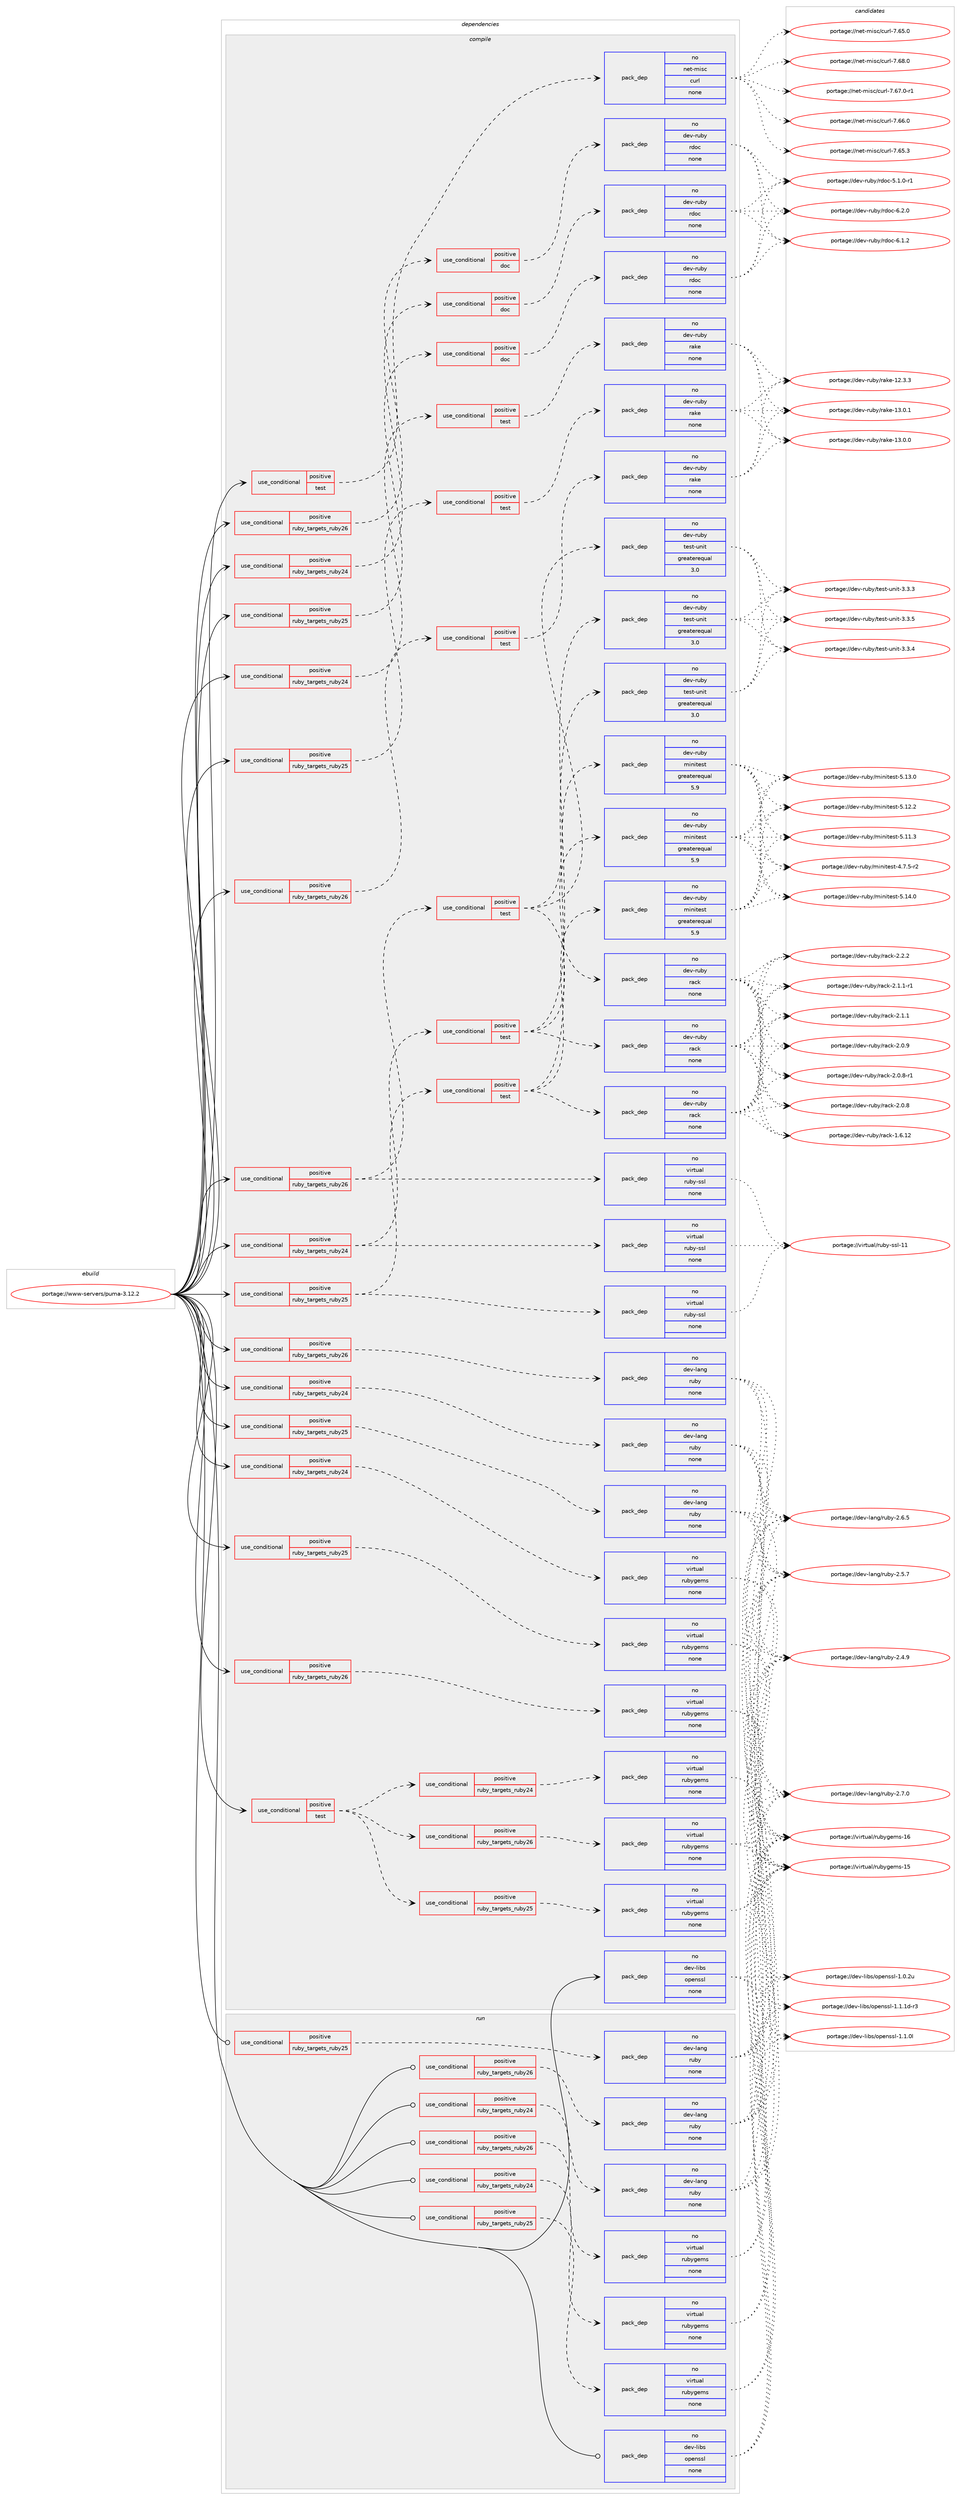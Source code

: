 digraph prolog {

# *************
# Graph options
# *************

newrank=true;
concentrate=true;
compound=true;
graph [rankdir=LR,fontname=Helvetica,fontsize=10,ranksep=1.5];#, ranksep=2.5, nodesep=0.2];
edge  [arrowhead=vee];
node  [fontname=Helvetica,fontsize=10];

# **********
# The ebuild
# **********

subgraph cluster_leftcol {
color=gray;
rank=same;
label=<<i>ebuild</i>>;
id [label="portage://www-servers/puma-3.12.2", color=red, width=4, href="../www-servers/puma-3.12.2.svg"];
}

# ****************
# The dependencies
# ****************

subgraph cluster_midcol {
color=gray;
label=<<i>dependencies</i>>;
subgraph cluster_compile {
fillcolor="#eeeeee";
style=filled;
label=<<i>compile</i>>;
subgraph cond3657 {
dependency24679 [label=<<TABLE BORDER="0" CELLBORDER="1" CELLSPACING="0" CELLPADDING="4"><TR><TD ROWSPAN="3" CELLPADDING="10">use_conditional</TD></TR><TR><TD>positive</TD></TR><TR><TD>ruby_targets_ruby24</TD></TR></TABLE>>, shape=none, color=red];
subgraph cond3658 {
dependency24680 [label=<<TABLE BORDER="0" CELLBORDER="1" CELLSPACING="0" CELLPADDING="4"><TR><TD ROWSPAN="3" CELLPADDING="10">use_conditional</TD></TR><TR><TD>positive</TD></TR><TR><TD>doc</TD></TR></TABLE>>, shape=none, color=red];
subgraph pack20541 {
dependency24681 [label=<<TABLE BORDER="0" CELLBORDER="1" CELLSPACING="0" CELLPADDING="4" WIDTH="220"><TR><TD ROWSPAN="6" CELLPADDING="30">pack_dep</TD></TR><TR><TD WIDTH="110">no</TD></TR><TR><TD>dev-ruby</TD></TR><TR><TD>rdoc</TD></TR><TR><TD>none</TD></TR><TR><TD></TD></TR></TABLE>>, shape=none, color=blue];
}
dependency24680:e -> dependency24681:w [weight=20,style="dashed",arrowhead="vee"];
}
dependency24679:e -> dependency24680:w [weight=20,style="dashed",arrowhead="vee"];
}
id:e -> dependency24679:w [weight=20,style="solid",arrowhead="vee"];
subgraph cond3659 {
dependency24682 [label=<<TABLE BORDER="0" CELLBORDER="1" CELLSPACING="0" CELLPADDING="4"><TR><TD ROWSPAN="3" CELLPADDING="10">use_conditional</TD></TR><TR><TD>positive</TD></TR><TR><TD>ruby_targets_ruby24</TD></TR></TABLE>>, shape=none, color=red];
subgraph cond3660 {
dependency24683 [label=<<TABLE BORDER="0" CELLBORDER="1" CELLSPACING="0" CELLPADDING="4"><TR><TD ROWSPAN="3" CELLPADDING="10">use_conditional</TD></TR><TR><TD>positive</TD></TR><TR><TD>test</TD></TR></TABLE>>, shape=none, color=red];
subgraph pack20542 {
dependency24684 [label=<<TABLE BORDER="0" CELLBORDER="1" CELLSPACING="0" CELLPADDING="4" WIDTH="220"><TR><TD ROWSPAN="6" CELLPADDING="30">pack_dep</TD></TR><TR><TD WIDTH="110">no</TD></TR><TR><TD>dev-ruby</TD></TR><TR><TD>rake</TD></TR><TR><TD>none</TD></TR><TR><TD></TD></TR></TABLE>>, shape=none, color=blue];
}
dependency24683:e -> dependency24684:w [weight=20,style="dashed",arrowhead="vee"];
}
dependency24682:e -> dependency24683:w [weight=20,style="dashed",arrowhead="vee"];
}
id:e -> dependency24682:w [weight=20,style="solid",arrowhead="vee"];
subgraph cond3661 {
dependency24685 [label=<<TABLE BORDER="0" CELLBORDER="1" CELLSPACING="0" CELLPADDING="4"><TR><TD ROWSPAN="3" CELLPADDING="10">use_conditional</TD></TR><TR><TD>positive</TD></TR><TR><TD>ruby_targets_ruby24</TD></TR></TABLE>>, shape=none, color=red];
subgraph pack20543 {
dependency24686 [label=<<TABLE BORDER="0" CELLBORDER="1" CELLSPACING="0" CELLPADDING="4" WIDTH="220"><TR><TD ROWSPAN="6" CELLPADDING="30">pack_dep</TD></TR><TR><TD WIDTH="110">no</TD></TR><TR><TD>dev-lang</TD></TR><TR><TD>ruby</TD></TR><TR><TD>none</TD></TR><TR><TD></TD></TR></TABLE>>, shape=none, color=blue];
}
dependency24685:e -> dependency24686:w [weight=20,style="dashed",arrowhead="vee"];
}
id:e -> dependency24685:w [weight=20,style="solid",arrowhead="vee"];
subgraph cond3662 {
dependency24687 [label=<<TABLE BORDER="0" CELLBORDER="1" CELLSPACING="0" CELLPADDING="4"><TR><TD ROWSPAN="3" CELLPADDING="10">use_conditional</TD></TR><TR><TD>positive</TD></TR><TR><TD>ruby_targets_ruby24</TD></TR></TABLE>>, shape=none, color=red];
subgraph pack20544 {
dependency24688 [label=<<TABLE BORDER="0" CELLBORDER="1" CELLSPACING="0" CELLPADDING="4" WIDTH="220"><TR><TD ROWSPAN="6" CELLPADDING="30">pack_dep</TD></TR><TR><TD WIDTH="110">no</TD></TR><TR><TD>virtual</TD></TR><TR><TD>ruby-ssl</TD></TR><TR><TD>none</TD></TR><TR><TD></TD></TR></TABLE>>, shape=none, color=blue];
}
dependency24687:e -> dependency24688:w [weight=20,style="dashed",arrowhead="vee"];
subgraph cond3663 {
dependency24689 [label=<<TABLE BORDER="0" CELLBORDER="1" CELLSPACING="0" CELLPADDING="4"><TR><TD ROWSPAN="3" CELLPADDING="10">use_conditional</TD></TR><TR><TD>positive</TD></TR><TR><TD>test</TD></TR></TABLE>>, shape=none, color=red];
subgraph pack20545 {
dependency24690 [label=<<TABLE BORDER="0" CELLBORDER="1" CELLSPACING="0" CELLPADDING="4" WIDTH="220"><TR><TD ROWSPAN="6" CELLPADDING="30">pack_dep</TD></TR><TR><TD WIDTH="110">no</TD></TR><TR><TD>dev-ruby</TD></TR><TR><TD>rack</TD></TR><TR><TD>none</TD></TR><TR><TD></TD></TR></TABLE>>, shape=none, color=blue];
}
dependency24689:e -> dependency24690:w [weight=20,style="dashed",arrowhead="vee"];
subgraph pack20546 {
dependency24691 [label=<<TABLE BORDER="0" CELLBORDER="1" CELLSPACING="0" CELLPADDING="4" WIDTH="220"><TR><TD ROWSPAN="6" CELLPADDING="30">pack_dep</TD></TR><TR><TD WIDTH="110">no</TD></TR><TR><TD>dev-ruby</TD></TR><TR><TD>minitest</TD></TR><TR><TD>greaterequal</TD></TR><TR><TD>5.9</TD></TR></TABLE>>, shape=none, color=blue];
}
dependency24689:e -> dependency24691:w [weight=20,style="dashed",arrowhead="vee"];
subgraph pack20547 {
dependency24692 [label=<<TABLE BORDER="0" CELLBORDER="1" CELLSPACING="0" CELLPADDING="4" WIDTH="220"><TR><TD ROWSPAN="6" CELLPADDING="30">pack_dep</TD></TR><TR><TD WIDTH="110">no</TD></TR><TR><TD>dev-ruby</TD></TR><TR><TD>test-unit</TD></TR><TR><TD>greaterequal</TD></TR><TR><TD>3.0</TD></TR></TABLE>>, shape=none, color=blue];
}
dependency24689:e -> dependency24692:w [weight=20,style="dashed",arrowhead="vee"];
}
dependency24687:e -> dependency24689:w [weight=20,style="dashed",arrowhead="vee"];
}
id:e -> dependency24687:w [weight=20,style="solid",arrowhead="vee"];
subgraph cond3664 {
dependency24693 [label=<<TABLE BORDER="0" CELLBORDER="1" CELLSPACING="0" CELLPADDING="4"><TR><TD ROWSPAN="3" CELLPADDING="10">use_conditional</TD></TR><TR><TD>positive</TD></TR><TR><TD>ruby_targets_ruby24</TD></TR></TABLE>>, shape=none, color=red];
subgraph pack20548 {
dependency24694 [label=<<TABLE BORDER="0" CELLBORDER="1" CELLSPACING="0" CELLPADDING="4" WIDTH="220"><TR><TD ROWSPAN="6" CELLPADDING="30">pack_dep</TD></TR><TR><TD WIDTH="110">no</TD></TR><TR><TD>virtual</TD></TR><TR><TD>rubygems</TD></TR><TR><TD>none</TD></TR><TR><TD></TD></TR></TABLE>>, shape=none, color=blue];
}
dependency24693:e -> dependency24694:w [weight=20,style="dashed",arrowhead="vee"];
}
id:e -> dependency24693:w [weight=20,style="solid",arrowhead="vee"];
subgraph cond3665 {
dependency24695 [label=<<TABLE BORDER="0" CELLBORDER="1" CELLSPACING="0" CELLPADDING="4"><TR><TD ROWSPAN="3" CELLPADDING="10">use_conditional</TD></TR><TR><TD>positive</TD></TR><TR><TD>ruby_targets_ruby25</TD></TR></TABLE>>, shape=none, color=red];
subgraph cond3666 {
dependency24696 [label=<<TABLE BORDER="0" CELLBORDER="1" CELLSPACING="0" CELLPADDING="4"><TR><TD ROWSPAN="3" CELLPADDING="10">use_conditional</TD></TR><TR><TD>positive</TD></TR><TR><TD>doc</TD></TR></TABLE>>, shape=none, color=red];
subgraph pack20549 {
dependency24697 [label=<<TABLE BORDER="0" CELLBORDER="1" CELLSPACING="0" CELLPADDING="4" WIDTH="220"><TR><TD ROWSPAN="6" CELLPADDING="30">pack_dep</TD></TR><TR><TD WIDTH="110">no</TD></TR><TR><TD>dev-ruby</TD></TR><TR><TD>rdoc</TD></TR><TR><TD>none</TD></TR><TR><TD></TD></TR></TABLE>>, shape=none, color=blue];
}
dependency24696:e -> dependency24697:w [weight=20,style="dashed",arrowhead="vee"];
}
dependency24695:e -> dependency24696:w [weight=20,style="dashed",arrowhead="vee"];
}
id:e -> dependency24695:w [weight=20,style="solid",arrowhead="vee"];
subgraph cond3667 {
dependency24698 [label=<<TABLE BORDER="0" CELLBORDER="1" CELLSPACING="0" CELLPADDING="4"><TR><TD ROWSPAN="3" CELLPADDING="10">use_conditional</TD></TR><TR><TD>positive</TD></TR><TR><TD>ruby_targets_ruby25</TD></TR></TABLE>>, shape=none, color=red];
subgraph cond3668 {
dependency24699 [label=<<TABLE BORDER="0" CELLBORDER="1" CELLSPACING="0" CELLPADDING="4"><TR><TD ROWSPAN="3" CELLPADDING="10">use_conditional</TD></TR><TR><TD>positive</TD></TR><TR><TD>test</TD></TR></TABLE>>, shape=none, color=red];
subgraph pack20550 {
dependency24700 [label=<<TABLE BORDER="0" CELLBORDER="1" CELLSPACING="0" CELLPADDING="4" WIDTH="220"><TR><TD ROWSPAN="6" CELLPADDING="30">pack_dep</TD></TR><TR><TD WIDTH="110">no</TD></TR><TR><TD>dev-ruby</TD></TR><TR><TD>rake</TD></TR><TR><TD>none</TD></TR><TR><TD></TD></TR></TABLE>>, shape=none, color=blue];
}
dependency24699:e -> dependency24700:w [weight=20,style="dashed",arrowhead="vee"];
}
dependency24698:e -> dependency24699:w [weight=20,style="dashed",arrowhead="vee"];
}
id:e -> dependency24698:w [weight=20,style="solid",arrowhead="vee"];
subgraph cond3669 {
dependency24701 [label=<<TABLE BORDER="0" CELLBORDER="1" CELLSPACING="0" CELLPADDING="4"><TR><TD ROWSPAN="3" CELLPADDING="10">use_conditional</TD></TR><TR><TD>positive</TD></TR><TR><TD>ruby_targets_ruby25</TD></TR></TABLE>>, shape=none, color=red];
subgraph pack20551 {
dependency24702 [label=<<TABLE BORDER="0" CELLBORDER="1" CELLSPACING="0" CELLPADDING="4" WIDTH="220"><TR><TD ROWSPAN="6" CELLPADDING="30">pack_dep</TD></TR><TR><TD WIDTH="110">no</TD></TR><TR><TD>dev-lang</TD></TR><TR><TD>ruby</TD></TR><TR><TD>none</TD></TR><TR><TD></TD></TR></TABLE>>, shape=none, color=blue];
}
dependency24701:e -> dependency24702:w [weight=20,style="dashed",arrowhead="vee"];
}
id:e -> dependency24701:w [weight=20,style="solid",arrowhead="vee"];
subgraph cond3670 {
dependency24703 [label=<<TABLE BORDER="0" CELLBORDER="1" CELLSPACING="0" CELLPADDING="4"><TR><TD ROWSPAN="3" CELLPADDING="10">use_conditional</TD></TR><TR><TD>positive</TD></TR><TR><TD>ruby_targets_ruby25</TD></TR></TABLE>>, shape=none, color=red];
subgraph pack20552 {
dependency24704 [label=<<TABLE BORDER="0" CELLBORDER="1" CELLSPACING="0" CELLPADDING="4" WIDTH="220"><TR><TD ROWSPAN="6" CELLPADDING="30">pack_dep</TD></TR><TR><TD WIDTH="110">no</TD></TR><TR><TD>virtual</TD></TR><TR><TD>ruby-ssl</TD></TR><TR><TD>none</TD></TR><TR><TD></TD></TR></TABLE>>, shape=none, color=blue];
}
dependency24703:e -> dependency24704:w [weight=20,style="dashed",arrowhead="vee"];
subgraph cond3671 {
dependency24705 [label=<<TABLE BORDER="0" CELLBORDER="1" CELLSPACING="0" CELLPADDING="4"><TR><TD ROWSPAN="3" CELLPADDING="10">use_conditional</TD></TR><TR><TD>positive</TD></TR><TR><TD>test</TD></TR></TABLE>>, shape=none, color=red];
subgraph pack20553 {
dependency24706 [label=<<TABLE BORDER="0" CELLBORDER="1" CELLSPACING="0" CELLPADDING="4" WIDTH="220"><TR><TD ROWSPAN="6" CELLPADDING="30">pack_dep</TD></TR><TR><TD WIDTH="110">no</TD></TR><TR><TD>dev-ruby</TD></TR><TR><TD>rack</TD></TR><TR><TD>none</TD></TR><TR><TD></TD></TR></TABLE>>, shape=none, color=blue];
}
dependency24705:e -> dependency24706:w [weight=20,style="dashed",arrowhead="vee"];
subgraph pack20554 {
dependency24707 [label=<<TABLE BORDER="0" CELLBORDER="1" CELLSPACING="0" CELLPADDING="4" WIDTH="220"><TR><TD ROWSPAN="6" CELLPADDING="30">pack_dep</TD></TR><TR><TD WIDTH="110">no</TD></TR><TR><TD>dev-ruby</TD></TR><TR><TD>minitest</TD></TR><TR><TD>greaterequal</TD></TR><TR><TD>5.9</TD></TR></TABLE>>, shape=none, color=blue];
}
dependency24705:e -> dependency24707:w [weight=20,style="dashed",arrowhead="vee"];
subgraph pack20555 {
dependency24708 [label=<<TABLE BORDER="0" CELLBORDER="1" CELLSPACING="0" CELLPADDING="4" WIDTH="220"><TR><TD ROWSPAN="6" CELLPADDING="30">pack_dep</TD></TR><TR><TD WIDTH="110">no</TD></TR><TR><TD>dev-ruby</TD></TR><TR><TD>test-unit</TD></TR><TR><TD>greaterequal</TD></TR><TR><TD>3.0</TD></TR></TABLE>>, shape=none, color=blue];
}
dependency24705:e -> dependency24708:w [weight=20,style="dashed",arrowhead="vee"];
}
dependency24703:e -> dependency24705:w [weight=20,style="dashed",arrowhead="vee"];
}
id:e -> dependency24703:w [weight=20,style="solid",arrowhead="vee"];
subgraph cond3672 {
dependency24709 [label=<<TABLE BORDER="0" CELLBORDER="1" CELLSPACING="0" CELLPADDING="4"><TR><TD ROWSPAN="3" CELLPADDING="10">use_conditional</TD></TR><TR><TD>positive</TD></TR><TR><TD>ruby_targets_ruby25</TD></TR></TABLE>>, shape=none, color=red];
subgraph pack20556 {
dependency24710 [label=<<TABLE BORDER="0" CELLBORDER="1" CELLSPACING="0" CELLPADDING="4" WIDTH="220"><TR><TD ROWSPAN="6" CELLPADDING="30">pack_dep</TD></TR><TR><TD WIDTH="110">no</TD></TR><TR><TD>virtual</TD></TR><TR><TD>rubygems</TD></TR><TR><TD>none</TD></TR><TR><TD></TD></TR></TABLE>>, shape=none, color=blue];
}
dependency24709:e -> dependency24710:w [weight=20,style="dashed",arrowhead="vee"];
}
id:e -> dependency24709:w [weight=20,style="solid",arrowhead="vee"];
subgraph cond3673 {
dependency24711 [label=<<TABLE BORDER="0" CELLBORDER="1" CELLSPACING="0" CELLPADDING="4"><TR><TD ROWSPAN="3" CELLPADDING="10">use_conditional</TD></TR><TR><TD>positive</TD></TR><TR><TD>ruby_targets_ruby26</TD></TR></TABLE>>, shape=none, color=red];
subgraph cond3674 {
dependency24712 [label=<<TABLE BORDER="0" CELLBORDER="1" CELLSPACING="0" CELLPADDING="4"><TR><TD ROWSPAN="3" CELLPADDING="10">use_conditional</TD></TR><TR><TD>positive</TD></TR><TR><TD>doc</TD></TR></TABLE>>, shape=none, color=red];
subgraph pack20557 {
dependency24713 [label=<<TABLE BORDER="0" CELLBORDER="1" CELLSPACING="0" CELLPADDING="4" WIDTH="220"><TR><TD ROWSPAN="6" CELLPADDING="30">pack_dep</TD></TR><TR><TD WIDTH="110">no</TD></TR><TR><TD>dev-ruby</TD></TR><TR><TD>rdoc</TD></TR><TR><TD>none</TD></TR><TR><TD></TD></TR></TABLE>>, shape=none, color=blue];
}
dependency24712:e -> dependency24713:w [weight=20,style="dashed",arrowhead="vee"];
}
dependency24711:e -> dependency24712:w [weight=20,style="dashed",arrowhead="vee"];
}
id:e -> dependency24711:w [weight=20,style="solid",arrowhead="vee"];
subgraph cond3675 {
dependency24714 [label=<<TABLE BORDER="0" CELLBORDER="1" CELLSPACING="0" CELLPADDING="4"><TR><TD ROWSPAN="3" CELLPADDING="10">use_conditional</TD></TR><TR><TD>positive</TD></TR><TR><TD>ruby_targets_ruby26</TD></TR></TABLE>>, shape=none, color=red];
subgraph cond3676 {
dependency24715 [label=<<TABLE BORDER="0" CELLBORDER="1" CELLSPACING="0" CELLPADDING="4"><TR><TD ROWSPAN="3" CELLPADDING="10">use_conditional</TD></TR><TR><TD>positive</TD></TR><TR><TD>test</TD></TR></TABLE>>, shape=none, color=red];
subgraph pack20558 {
dependency24716 [label=<<TABLE BORDER="0" CELLBORDER="1" CELLSPACING="0" CELLPADDING="4" WIDTH="220"><TR><TD ROWSPAN="6" CELLPADDING="30">pack_dep</TD></TR><TR><TD WIDTH="110">no</TD></TR><TR><TD>dev-ruby</TD></TR><TR><TD>rake</TD></TR><TR><TD>none</TD></TR><TR><TD></TD></TR></TABLE>>, shape=none, color=blue];
}
dependency24715:e -> dependency24716:w [weight=20,style="dashed",arrowhead="vee"];
}
dependency24714:e -> dependency24715:w [weight=20,style="dashed",arrowhead="vee"];
}
id:e -> dependency24714:w [weight=20,style="solid",arrowhead="vee"];
subgraph cond3677 {
dependency24717 [label=<<TABLE BORDER="0" CELLBORDER="1" CELLSPACING="0" CELLPADDING="4"><TR><TD ROWSPAN="3" CELLPADDING="10">use_conditional</TD></TR><TR><TD>positive</TD></TR><TR><TD>ruby_targets_ruby26</TD></TR></TABLE>>, shape=none, color=red];
subgraph pack20559 {
dependency24718 [label=<<TABLE BORDER="0" CELLBORDER="1" CELLSPACING="0" CELLPADDING="4" WIDTH="220"><TR><TD ROWSPAN="6" CELLPADDING="30">pack_dep</TD></TR><TR><TD WIDTH="110">no</TD></TR><TR><TD>dev-lang</TD></TR><TR><TD>ruby</TD></TR><TR><TD>none</TD></TR><TR><TD></TD></TR></TABLE>>, shape=none, color=blue];
}
dependency24717:e -> dependency24718:w [weight=20,style="dashed",arrowhead="vee"];
}
id:e -> dependency24717:w [weight=20,style="solid",arrowhead="vee"];
subgraph cond3678 {
dependency24719 [label=<<TABLE BORDER="0" CELLBORDER="1" CELLSPACING="0" CELLPADDING="4"><TR><TD ROWSPAN="3" CELLPADDING="10">use_conditional</TD></TR><TR><TD>positive</TD></TR><TR><TD>ruby_targets_ruby26</TD></TR></TABLE>>, shape=none, color=red];
subgraph pack20560 {
dependency24720 [label=<<TABLE BORDER="0" CELLBORDER="1" CELLSPACING="0" CELLPADDING="4" WIDTH="220"><TR><TD ROWSPAN="6" CELLPADDING="30">pack_dep</TD></TR><TR><TD WIDTH="110">no</TD></TR><TR><TD>virtual</TD></TR><TR><TD>ruby-ssl</TD></TR><TR><TD>none</TD></TR><TR><TD></TD></TR></TABLE>>, shape=none, color=blue];
}
dependency24719:e -> dependency24720:w [weight=20,style="dashed",arrowhead="vee"];
subgraph cond3679 {
dependency24721 [label=<<TABLE BORDER="0" CELLBORDER="1" CELLSPACING="0" CELLPADDING="4"><TR><TD ROWSPAN="3" CELLPADDING="10">use_conditional</TD></TR><TR><TD>positive</TD></TR><TR><TD>test</TD></TR></TABLE>>, shape=none, color=red];
subgraph pack20561 {
dependency24722 [label=<<TABLE BORDER="0" CELLBORDER="1" CELLSPACING="0" CELLPADDING="4" WIDTH="220"><TR><TD ROWSPAN="6" CELLPADDING="30">pack_dep</TD></TR><TR><TD WIDTH="110">no</TD></TR><TR><TD>dev-ruby</TD></TR><TR><TD>rack</TD></TR><TR><TD>none</TD></TR><TR><TD></TD></TR></TABLE>>, shape=none, color=blue];
}
dependency24721:e -> dependency24722:w [weight=20,style="dashed",arrowhead="vee"];
subgraph pack20562 {
dependency24723 [label=<<TABLE BORDER="0" CELLBORDER="1" CELLSPACING="0" CELLPADDING="4" WIDTH="220"><TR><TD ROWSPAN="6" CELLPADDING="30">pack_dep</TD></TR><TR><TD WIDTH="110">no</TD></TR><TR><TD>dev-ruby</TD></TR><TR><TD>minitest</TD></TR><TR><TD>greaterequal</TD></TR><TR><TD>5.9</TD></TR></TABLE>>, shape=none, color=blue];
}
dependency24721:e -> dependency24723:w [weight=20,style="dashed",arrowhead="vee"];
subgraph pack20563 {
dependency24724 [label=<<TABLE BORDER="0" CELLBORDER="1" CELLSPACING="0" CELLPADDING="4" WIDTH="220"><TR><TD ROWSPAN="6" CELLPADDING="30">pack_dep</TD></TR><TR><TD WIDTH="110">no</TD></TR><TR><TD>dev-ruby</TD></TR><TR><TD>test-unit</TD></TR><TR><TD>greaterequal</TD></TR><TR><TD>3.0</TD></TR></TABLE>>, shape=none, color=blue];
}
dependency24721:e -> dependency24724:w [weight=20,style="dashed",arrowhead="vee"];
}
dependency24719:e -> dependency24721:w [weight=20,style="dashed",arrowhead="vee"];
}
id:e -> dependency24719:w [weight=20,style="solid",arrowhead="vee"];
subgraph cond3680 {
dependency24725 [label=<<TABLE BORDER="0" CELLBORDER="1" CELLSPACING="0" CELLPADDING="4"><TR><TD ROWSPAN="3" CELLPADDING="10">use_conditional</TD></TR><TR><TD>positive</TD></TR><TR><TD>ruby_targets_ruby26</TD></TR></TABLE>>, shape=none, color=red];
subgraph pack20564 {
dependency24726 [label=<<TABLE BORDER="0" CELLBORDER="1" CELLSPACING="0" CELLPADDING="4" WIDTH="220"><TR><TD ROWSPAN="6" CELLPADDING="30">pack_dep</TD></TR><TR><TD WIDTH="110">no</TD></TR><TR><TD>virtual</TD></TR><TR><TD>rubygems</TD></TR><TR><TD>none</TD></TR><TR><TD></TD></TR></TABLE>>, shape=none, color=blue];
}
dependency24725:e -> dependency24726:w [weight=20,style="dashed",arrowhead="vee"];
}
id:e -> dependency24725:w [weight=20,style="solid",arrowhead="vee"];
subgraph cond3681 {
dependency24727 [label=<<TABLE BORDER="0" CELLBORDER="1" CELLSPACING="0" CELLPADDING="4"><TR><TD ROWSPAN="3" CELLPADDING="10">use_conditional</TD></TR><TR><TD>positive</TD></TR><TR><TD>test</TD></TR></TABLE>>, shape=none, color=red];
subgraph cond3682 {
dependency24728 [label=<<TABLE BORDER="0" CELLBORDER="1" CELLSPACING="0" CELLPADDING="4"><TR><TD ROWSPAN="3" CELLPADDING="10">use_conditional</TD></TR><TR><TD>positive</TD></TR><TR><TD>ruby_targets_ruby24</TD></TR></TABLE>>, shape=none, color=red];
subgraph pack20565 {
dependency24729 [label=<<TABLE BORDER="0" CELLBORDER="1" CELLSPACING="0" CELLPADDING="4" WIDTH="220"><TR><TD ROWSPAN="6" CELLPADDING="30">pack_dep</TD></TR><TR><TD WIDTH="110">no</TD></TR><TR><TD>virtual</TD></TR><TR><TD>rubygems</TD></TR><TR><TD>none</TD></TR><TR><TD></TD></TR></TABLE>>, shape=none, color=blue];
}
dependency24728:e -> dependency24729:w [weight=20,style="dashed",arrowhead="vee"];
}
dependency24727:e -> dependency24728:w [weight=20,style="dashed",arrowhead="vee"];
subgraph cond3683 {
dependency24730 [label=<<TABLE BORDER="0" CELLBORDER="1" CELLSPACING="0" CELLPADDING="4"><TR><TD ROWSPAN="3" CELLPADDING="10">use_conditional</TD></TR><TR><TD>positive</TD></TR><TR><TD>ruby_targets_ruby25</TD></TR></TABLE>>, shape=none, color=red];
subgraph pack20566 {
dependency24731 [label=<<TABLE BORDER="0" CELLBORDER="1" CELLSPACING="0" CELLPADDING="4" WIDTH="220"><TR><TD ROWSPAN="6" CELLPADDING="30">pack_dep</TD></TR><TR><TD WIDTH="110">no</TD></TR><TR><TD>virtual</TD></TR><TR><TD>rubygems</TD></TR><TR><TD>none</TD></TR><TR><TD></TD></TR></TABLE>>, shape=none, color=blue];
}
dependency24730:e -> dependency24731:w [weight=20,style="dashed",arrowhead="vee"];
}
dependency24727:e -> dependency24730:w [weight=20,style="dashed",arrowhead="vee"];
subgraph cond3684 {
dependency24732 [label=<<TABLE BORDER="0" CELLBORDER="1" CELLSPACING="0" CELLPADDING="4"><TR><TD ROWSPAN="3" CELLPADDING="10">use_conditional</TD></TR><TR><TD>positive</TD></TR><TR><TD>ruby_targets_ruby26</TD></TR></TABLE>>, shape=none, color=red];
subgraph pack20567 {
dependency24733 [label=<<TABLE BORDER="0" CELLBORDER="1" CELLSPACING="0" CELLPADDING="4" WIDTH="220"><TR><TD ROWSPAN="6" CELLPADDING="30">pack_dep</TD></TR><TR><TD WIDTH="110">no</TD></TR><TR><TD>virtual</TD></TR><TR><TD>rubygems</TD></TR><TR><TD>none</TD></TR><TR><TD></TD></TR></TABLE>>, shape=none, color=blue];
}
dependency24732:e -> dependency24733:w [weight=20,style="dashed",arrowhead="vee"];
}
dependency24727:e -> dependency24732:w [weight=20,style="dashed",arrowhead="vee"];
}
id:e -> dependency24727:w [weight=20,style="solid",arrowhead="vee"];
subgraph cond3685 {
dependency24734 [label=<<TABLE BORDER="0" CELLBORDER="1" CELLSPACING="0" CELLPADDING="4"><TR><TD ROWSPAN="3" CELLPADDING="10">use_conditional</TD></TR><TR><TD>positive</TD></TR><TR><TD>test</TD></TR></TABLE>>, shape=none, color=red];
subgraph pack20568 {
dependency24735 [label=<<TABLE BORDER="0" CELLBORDER="1" CELLSPACING="0" CELLPADDING="4" WIDTH="220"><TR><TD ROWSPAN="6" CELLPADDING="30">pack_dep</TD></TR><TR><TD WIDTH="110">no</TD></TR><TR><TD>net-misc</TD></TR><TR><TD>curl</TD></TR><TR><TD>none</TD></TR><TR><TD></TD></TR></TABLE>>, shape=none, color=blue];
}
dependency24734:e -> dependency24735:w [weight=20,style="dashed",arrowhead="vee"];
}
id:e -> dependency24734:w [weight=20,style="solid",arrowhead="vee"];
subgraph pack20569 {
dependency24736 [label=<<TABLE BORDER="0" CELLBORDER="1" CELLSPACING="0" CELLPADDING="4" WIDTH="220"><TR><TD ROWSPAN="6" CELLPADDING="30">pack_dep</TD></TR><TR><TD WIDTH="110">no</TD></TR><TR><TD>dev-libs</TD></TR><TR><TD>openssl</TD></TR><TR><TD>none</TD></TR><TR><TD></TD></TR></TABLE>>, shape=none, color=blue];
}
id:e -> dependency24736:w [weight=20,style="solid",arrowhead="vee"];
}
subgraph cluster_compileandrun {
fillcolor="#eeeeee";
style=filled;
label=<<i>compile and run</i>>;
}
subgraph cluster_run {
fillcolor="#eeeeee";
style=filled;
label=<<i>run</i>>;
subgraph cond3686 {
dependency24737 [label=<<TABLE BORDER="0" CELLBORDER="1" CELLSPACING="0" CELLPADDING="4"><TR><TD ROWSPAN="3" CELLPADDING="10">use_conditional</TD></TR><TR><TD>positive</TD></TR><TR><TD>ruby_targets_ruby24</TD></TR></TABLE>>, shape=none, color=red];
subgraph pack20570 {
dependency24738 [label=<<TABLE BORDER="0" CELLBORDER="1" CELLSPACING="0" CELLPADDING="4" WIDTH="220"><TR><TD ROWSPAN="6" CELLPADDING="30">pack_dep</TD></TR><TR><TD WIDTH="110">no</TD></TR><TR><TD>dev-lang</TD></TR><TR><TD>ruby</TD></TR><TR><TD>none</TD></TR><TR><TD></TD></TR></TABLE>>, shape=none, color=blue];
}
dependency24737:e -> dependency24738:w [weight=20,style="dashed",arrowhead="vee"];
}
id:e -> dependency24737:w [weight=20,style="solid",arrowhead="odot"];
subgraph cond3687 {
dependency24739 [label=<<TABLE BORDER="0" CELLBORDER="1" CELLSPACING="0" CELLPADDING="4"><TR><TD ROWSPAN="3" CELLPADDING="10">use_conditional</TD></TR><TR><TD>positive</TD></TR><TR><TD>ruby_targets_ruby24</TD></TR></TABLE>>, shape=none, color=red];
subgraph pack20571 {
dependency24740 [label=<<TABLE BORDER="0" CELLBORDER="1" CELLSPACING="0" CELLPADDING="4" WIDTH="220"><TR><TD ROWSPAN="6" CELLPADDING="30">pack_dep</TD></TR><TR><TD WIDTH="110">no</TD></TR><TR><TD>virtual</TD></TR><TR><TD>rubygems</TD></TR><TR><TD>none</TD></TR><TR><TD></TD></TR></TABLE>>, shape=none, color=blue];
}
dependency24739:e -> dependency24740:w [weight=20,style="dashed",arrowhead="vee"];
}
id:e -> dependency24739:w [weight=20,style="solid",arrowhead="odot"];
subgraph cond3688 {
dependency24741 [label=<<TABLE BORDER="0" CELLBORDER="1" CELLSPACING="0" CELLPADDING="4"><TR><TD ROWSPAN="3" CELLPADDING="10">use_conditional</TD></TR><TR><TD>positive</TD></TR><TR><TD>ruby_targets_ruby25</TD></TR></TABLE>>, shape=none, color=red];
subgraph pack20572 {
dependency24742 [label=<<TABLE BORDER="0" CELLBORDER="1" CELLSPACING="0" CELLPADDING="4" WIDTH="220"><TR><TD ROWSPAN="6" CELLPADDING="30">pack_dep</TD></TR><TR><TD WIDTH="110">no</TD></TR><TR><TD>dev-lang</TD></TR><TR><TD>ruby</TD></TR><TR><TD>none</TD></TR><TR><TD></TD></TR></TABLE>>, shape=none, color=blue];
}
dependency24741:e -> dependency24742:w [weight=20,style="dashed",arrowhead="vee"];
}
id:e -> dependency24741:w [weight=20,style="solid",arrowhead="odot"];
subgraph cond3689 {
dependency24743 [label=<<TABLE BORDER="0" CELLBORDER="1" CELLSPACING="0" CELLPADDING="4"><TR><TD ROWSPAN="3" CELLPADDING="10">use_conditional</TD></TR><TR><TD>positive</TD></TR><TR><TD>ruby_targets_ruby25</TD></TR></TABLE>>, shape=none, color=red];
subgraph pack20573 {
dependency24744 [label=<<TABLE BORDER="0" CELLBORDER="1" CELLSPACING="0" CELLPADDING="4" WIDTH="220"><TR><TD ROWSPAN="6" CELLPADDING="30">pack_dep</TD></TR><TR><TD WIDTH="110">no</TD></TR><TR><TD>virtual</TD></TR><TR><TD>rubygems</TD></TR><TR><TD>none</TD></TR><TR><TD></TD></TR></TABLE>>, shape=none, color=blue];
}
dependency24743:e -> dependency24744:w [weight=20,style="dashed",arrowhead="vee"];
}
id:e -> dependency24743:w [weight=20,style="solid",arrowhead="odot"];
subgraph cond3690 {
dependency24745 [label=<<TABLE BORDER="0" CELLBORDER="1" CELLSPACING="0" CELLPADDING="4"><TR><TD ROWSPAN="3" CELLPADDING="10">use_conditional</TD></TR><TR><TD>positive</TD></TR><TR><TD>ruby_targets_ruby26</TD></TR></TABLE>>, shape=none, color=red];
subgraph pack20574 {
dependency24746 [label=<<TABLE BORDER="0" CELLBORDER="1" CELLSPACING="0" CELLPADDING="4" WIDTH="220"><TR><TD ROWSPAN="6" CELLPADDING="30">pack_dep</TD></TR><TR><TD WIDTH="110">no</TD></TR><TR><TD>dev-lang</TD></TR><TR><TD>ruby</TD></TR><TR><TD>none</TD></TR><TR><TD></TD></TR></TABLE>>, shape=none, color=blue];
}
dependency24745:e -> dependency24746:w [weight=20,style="dashed",arrowhead="vee"];
}
id:e -> dependency24745:w [weight=20,style="solid",arrowhead="odot"];
subgraph cond3691 {
dependency24747 [label=<<TABLE BORDER="0" CELLBORDER="1" CELLSPACING="0" CELLPADDING="4"><TR><TD ROWSPAN="3" CELLPADDING="10">use_conditional</TD></TR><TR><TD>positive</TD></TR><TR><TD>ruby_targets_ruby26</TD></TR></TABLE>>, shape=none, color=red];
subgraph pack20575 {
dependency24748 [label=<<TABLE BORDER="0" CELLBORDER="1" CELLSPACING="0" CELLPADDING="4" WIDTH="220"><TR><TD ROWSPAN="6" CELLPADDING="30">pack_dep</TD></TR><TR><TD WIDTH="110">no</TD></TR><TR><TD>virtual</TD></TR><TR><TD>rubygems</TD></TR><TR><TD>none</TD></TR><TR><TD></TD></TR></TABLE>>, shape=none, color=blue];
}
dependency24747:e -> dependency24748:w [weight=20,style="dashed",arrowhead="vee"];
}
id:e -> dependency24747:w [weight=20,style="solid",arrowhead="odot"];
subgraph pack20576 {
dependency24749 [label=<<TABLE BORDER="0" CELLBORDER="1" CELLSPACING="0" CELLPADDING="4" WIDTH="220"><TR><TD ROWSPAN="6" CELLPADDING="30">pack_dep</TD></TR><TR><TD WIDTH="110">no</TD></TR><TR><TD>dev-libs</TD></TR><TR><TD>openssl</TD></TR><TR><TD>none</TD></TR><TR><TD></TD></TR></TABLE>>, shape=none, color=blue];
}
id:e -> dependency24749:w [weight=20,style="solid",arrowhead="odot"];
}
}

# **************
# The candidates
# **************

subgraph cluster_choices {
rank=same;
color=gray;
label=<<i>candidates</i>>;

subgraph choice20541 {
color=black;
nodesep=1;
choice10010111845114117981214711410011199455446504648 [label="portage://dev-ruby/rdoc-6.2.0", color=red, width=4,href="../dev-ruby/rdoc-6.2.0.svg"];
choice10010111845114117981214711410011199455446494650 [label="portage://dev-ruby/rdoc-6.1.2", color=red, width=4,href="../dev-ruby/rdoc-6.1.2.svg"];
choice100101118451141179812147114100111994553464946484511449 [label="portage://dev-ruby/rdoc-5.1.0-r1", color=red, width=4,href="../dev-ruby/rdoc-5.1.0-r1.svg"];
dependency24681:e -> choice10010111845114117981214711410011199455446504648:w [style=dotted,weight="100"];
dependency24681:e -> choice10010111845114117981214711410011199455446494650:w [style=dotted,weight="100"];
dependency24681:e -> choice100101118451141179812147114100111994553464946484511449:w [style=dotted,weight="100"];
}
subgraph choice20542 {
color=black;
nodesep=1;
choice1001011184511411798121471149710710145495146484649 [label="portage://dev-ruby/rake-13.0.1", color=red, width=4,href="../dev-ruby/rake-13.0.1.svg"];
choice1001011184511411798121471149710710145495146484648 [label="portage://dev-ruby/rake-13.0.0", color=red, width=4,href="../dev-ruby/rake-13.0.0.svg"];
choice1001011184511411798121471149710710145495046514651 [label="portage://dev-ruby/rake-12.3.3", color=red, width=4,href="../dev-ruby/rake-12.3.3.svg"];
dependency24684:e -> choice1001011184511411798121471149710710145495146484649:w [style=dotted,weight="100"];
dependency24684:e -> choice1001011184511411798121471149710710145495146484648:w [style=dotted,weight="100"];
dependency24684:e -> choice1001011184511411798121471149710710145495046514651:w [style=dotted,weight="100"];
}
subgraph choice20543 {
color=black;
nodesep=1;
choice10010111845108971101034711411798121455046554648 [label="portage://dev-lang/ruby-2.7.0", color=red, width=4,href="../dev-lang/ruby-2.7.0.svg"];
choice10010111845108971101034711411798121455046544653 [label="portage://dev-lang/ruby-2.6.5", color=red, width=4,href="../dev-lang/ruby-2.6.5.svg"];
choice10010111845108971101034711411798121455046534655 [label="portage://dev-lang/ruby-2.5.7", color=red, width=4,href="../dev-lang/ruby-2.5.7.svg"];
choice10010111845108971101034711411798121455046524657 [label="portage://dev-lang/ruby-2.4.9", color=red, width=4,href="../dev-lang/ruby-2.4.9.svg"];
dependency24686:e -> choice10010111845108971101034711411798121455046554648:w [style=dotted,weight="100"];
dependency24686:e -> choice10010111845108971101034711411798121455046544653:w [style=dotted,weight="100"];
dependency24686:e -> choice10010111845108971101034711411798121455046534655:w [style=dotted,weight="100"];
dependency24686:e -> choice10010111845108971101034711411798121455046524657:w [style=dotted,weight="100"];
}
subgraph choice20544 {
color=black;
nodesep=1;
choice11810511411611797108471141179812145115115108454949 [label="portage://virtual/ruby-ssl-11", color=red, width=4,href="../virtual/ruby-ssl-11.svg"];
dependency24688:e -> choice11810511411611797108471141179812145115115108454949:w [style=dotted,weight="100"];
}
subgraph choice20545 {
color=black;
nodesep=1;
choice1001011184511411798121471149799107455046504650 [label="portage://dev-ruby/rack-2.2.2", color=red, width=4,href="../dev-ruby/rack-2.2.2.svg"];
choice10010111845114117981214711497991074550464946494511449 [label="portage://dev-ruby/rack-2.1.1-r1", color=red, width=4,href="../dev-ruby/rack-2.1.1-r1.svg"];
choice1001011184511411798121471149799107455046494649 [label="portage://dev-ruby/rack-2.1.1", color=red, width=4,href="../dev-ruby/rack-2.1.1.svg"];
choice1001011184511411798121471149799107455046484657 [label="portage://dev-ruby/rack-2.0.9", color=red, width=4,href="../dev-ruby/rack-2.0.9.svg"];
choice10010111845114117981214711497991074550464846564511449 [label="portage://dev-ruby/rack-2.0.8-r1", color=red, width=4,href="../dev-ruby/rack-2.0.8-r1.svg"];
choice1001011184511411798121471149799107455046484656 [label="portage://dev-ruby/rack-2.0.8", color=red, width=4,href="../dev-ruby/rack-2.0.8.svg"];
choice100101118451141179812147114979910745494654464950 [label="portage://dev-ruby/rack-1.6.12", color=red, width=4,href="../dev-ruby/rack-1.6.12.svg"];
dependency24690:e -> choice1001011184511411798121471149799107455046504650:w [style=dotted,weight="100"];
dependency24690:e -> choice10010111845114117981214711497991074550464946494511449:w [style=dotted,weight="100"];
dependency24690:e -> choice1001011184511411798121471149799107455046494649:w [style=dotted,weight="100"];
dependency24690:e -> choice1001011184511411798121471149799107455046484657:w [style=dotted,weight="100"];
dependency24690:e -> choice10010111845114117981214711497991074550464846564511449:w [style=dotted,weight="100"];
dependency24690:e -> choice1001011184511411798121471149799107455046484656:w [style=dotted,weight="100"];
dependency24690:e -> choice100101118451141179812147114979910745494654464950:w [style=dotted,weight="100"];
}
subgraph choice20546 {
color=black;
nodesep=1;
choice10010111845114117981214710910511010511610111511645534649524648 [label="portage://dev-ruby/minitest-5.14.0", color=red, width=4,href="../dev-ruby/minitest-5.14.0.svg"];
choice10010111845114117981214710910511010511610111511645534649514648 [label="portage://dev-ruby/minitest-5.13.0", color=red, width=4,href="../dev-ruby/minitest-5.13.0.svg"];
choice10010111845114117981214710910511010511610111511645534649504650 [label="portage://dev-ruby/minitest-5.12.2", color=red, width=4,href="../dev-ruby/minitest-5.12.2.svg"];
choice10010111845114117981214710910511010511610111511645534649494651 [label="portage://dev-ruby/minitest-5.11.3", color=red, width=4,href="../dev-ruby/minitest-5.11.3.svg"];
choice1001011184511411798121471091051101051161011151164552465546534511450 [label="portage://dev-ruby/minitest-4.7.5-r2", color=red, width=4,href="../dev-ruby/minitest-4.7.5-r2.svg"];
dependency24691:e -> choice10010111845114117981214710910511010511610111511645534649524648:w [style=dotted,weight="100"];
dependency24691:e -> choice10010111845114117981214710910511010511610111511645534649514648:w [style=dotted,weight="100"];
dependency24691:e -> choice10010111845114117981214710910511010511610111511645534649504650:w [style=dotted,weight="100"];
dependency24691:e -> choice10010111845114117981214710910511010511610111511645534649494651:w [style=dotted,weight="100"];
dependency24691:e -> choice1001011184511411798121471091051101051161011151164552465546534511450:w [style=dotted,weight="100"];
}
subgraph choice20547 {
color=black;
nodesep=1;
choice10010111845114117981214711610111511645117110105116455146514653 [label="portage://dev-ruby/test-unit-3.3.5", color=red, width=4,href="../dev-ruby/test-unit-3.3.5.svg"];
choice10010111845114117981214711610111511645117110105116455146514652 [label="portage://dev-ruby/test-unit-3.3.4", color=red, width=4,href="../dev-ruby/test-unit-3.3.4.svg"];
choice10010111845114117981214711610111511645117110105116455146514651 [label="portage://dev-ruby/test-unit-3.3.3", color=red, width=4,href="../dev-ruby/test-unit-3.3.3.svg"];
dependency24692:e -> choice10010111845114117981214711610111511645117110105116455146514653:w [style=dotted,weight="100"];
dependency24692:e -> choice10010111845114117981214711610111511645117110105116455146514652:w [style=dotted,weight="100"];
dependency24692:e -> choice10010111845114117981214711610111511645117110105116455146514651:w [style=dotted,weight="100"];
}
subgraph choice20548 {
color=black;
nodesep=1;
choice118105114116117971084711411798121103101109115454954 [label="portage://virtual/rubygems-16", color=red, width=4,href="../virtual/rubygems-16.svg"];
choice118105114116117971084711411798121103101109115454953 [label="portage://virtual/rubygems-15", color=red, width=4,href="../virtual/rubygems-15.svg"];
dependency24694:e -> choice118105114116117971084711411798121103101109115454954:w [style=dotted,weight="100"];
dependency24694:e -> choice118105114116117971084711411798121103101109115454953:w [style=dotted,weight="100"];
}
subgraph choice20549 {
color=black;
nodesep=1;
choice10010111845114117981214711410011199455446504648 [label="portage://dev-ruby/rdoc-6.2.0", color=red, width=4,href="../dev-ruby/rdoc-6.2.0.svg"];
choice10010111845114117981214711410011199455446494650 [label="portage://dev-ruby/rdoc-6.1.2", color=red, width=4,href="../dev-ruby/rdoc-6.1.2.svg"];
choice100101118451141179812147114100111994553464946484511449 [label="portage://dev-ruby/rdoc-5.1.0-r1", color=red, width=4,href="../dev-ruby/rdoc-5.1.0-r1.svg"];
dependency24697:e -> choice10010111845114117981214711410011199455446504648:w [style=dotted,weight="100"];
dependency24697:e -> choice10010111845114117981214711410011199455446494650:w [style=dotted,weight="100"];
dependency24697:e -> choice100101118451141179812147114100111994553464946484511449:w [style=dotted,weight="100"];
}
subgraph choice20550 {
color=black;
nodesep=1;
choice1001011184511411798121471149710710145495146484649 [label="portage://dev-ruby/rake-13.0.1", color=red, width=4,href="../dev-ruby/rake-13.0.1.svg"];
choice1001011184511411798121471149710710145495146484648 [label="portage://dev-ruby/rake-13.0.0", color=red, width=4,href="../dev-ruby/rake-13.0.0.svg"];
choice1001011184511411798121471149710710145495046514651 [label="portage://dev-ruby/rake-12.3.3", color=red, width=4,href="../dev-ruby/rake-12.3.3.svg"];
dependency24700:e -> choice1001011184511411798121471149710710145495146484649:w [style=dotted,weight="100"];
dependency24700:e -> choice1001011184511411798121471149710710145495146484648:w [style=dotted,weight="100"];
dependency24700:e -> choice1001011184511411798121471149710710145495046514651:w [style=dotted,weight="100"];
}
subgraph choice20551 {
color=black;
nodesep=1;
choice10010111845108971101034711411798121455046554648 [label="portage://dev-lang/ruby-2.7.0", color=red, width=4,href="../dev-lang/ruby-2.7.0.svg"];
choice10010111845108971101034711411798121455046544653 [label="portage://dev-lang/ruby-2.6.5", color=red, width=4,href="../dev-lang/ruby-2.6.5.svg"];
choice10010111845108971101034711411798121455046534655 [label="portage://dev-lang/ruby-2.5.7", color=red, width=4,href="../dev-lang/ruby-2.5.7.svg"];
choice10010111845108971101034711411798121455046524657 [label="portage://dev-lang/ruby-2.4.9", color=red, width=4,href="../dev-lang/ruby-2.4.9.svg"];
dependency24702:e -> choice10010111845108971101034711411798121455046554648:w [style=dotted,weight="100"];
dependency24702:e -> choice10010111845108971101034711411798121455046544653:w [style=dotted,weight="100"];
dependency24702:e -> choice10010111845108971101034711411798121455046534655:w [style=dotted,weight="100"];
dependency24702:e -> choice10010111845108971101034711411798121455046524657:w [style=dotted,weight="100"];
}
subgraph choice20552 {
color=black;
nodesep=1;
choice11810511411611797108471141179812145115115108454949 [label="portage://virtual/ruby-ssl-11", color=red, width=4,href="../virtual/ruby-ssl-11.svg"];
dependency24704:e -> choice11810511411611797108471141179812145115115108454949:w [style=dotted,weight="100"];
}
subgraph choice20553 {
color=black;
nodesep=1;
choice1001011184511411798121471149799107455046504650 [label="portage://dev-ruby/rack-2.2.2", color=red, width=4,href="../dev-ruby/rack-2.2.2.svg"];
choice10010111845114117981214711497991074550464946494511449 [label="portage://dev-ruby/rack-2.1.1-r1", color=red, width=4,href="../dev-ruby/rack-2.1.1-r1.svg"];
choice1001011184511411798121471149799107455046494649 [label="portage://dev-ruby/rack-2.1.1", color=red, width=4,href="../dev-ruby/rack-2.1.1.svg"];
choice1001011184511411798121471149799107455046484657 [label="portage://dev-ruby/rack-2.0.9", color=red, width=4,href="../dev-ruby/rack-2.0.9.svg"];
choice10010111845114117981214711497991074550464846564511449 [label="portage://dev-ruby/rack-2.0.8-r1", color=red, width=4,href="../dev-ruby/rack-2.0.8-r1.svg"];
choice1001011184511411798121471149799107455046484656 [label="portage://dev-ruby/rack-2.0.8", color=red, width=4,href="../dev-ruby/rack-2.0.8.svg"];
choice100101118451141179812147114979910745494654464950 [label="portage://dev-ruby/rack-1.6.12", color=red, width=4,href="../dev-ruby/rack-1.6.12.svg"];
dependency24706:e -> choice1001011184511411798121471149799107455046504650:w [style=dotted,weight="100"];
dependency24706:e -> choice10010111845114117981214711497991074550464946494511449:w [style=dotted,weight="100"];
dependency24706:e -> choice1001011184511411798121471149799107455046494649:w [style=dotted,weight="100"];
dependency24706:e -> choice1001011184511411798121471149799107455046484657:w [style=dotted,weight="100"];
dependency24706:e -> choice10010111845114117981214711497991074550464846564511449:w [style=dotted,weight="100"];
dependency24706:e -> choice1001011184511411798121471149799107455046484656:w [style=dotted,weight="100"];
dependency24706:e -> choice100101118451141179812147114979910745494654464950:w [style=dotted,weight="100"];
}
subgraph choice20554 {
color=black;
nodesep=1;
choice10010111845114117981214710910511010511610111511645534649524648 [label="portage://dev-ruby/minitest-5.14.0", color=red, width=4,href="../dev-ruby/minitest-5.14.0.svg"];
choice10010111845114117981214710910511010511610111511645534649514648 [label="portage://dev-ruby/minitest-5.13.0", color=red, width=4,href="../dev-ruby/minitest-5.13.0.svg"];
choice10010111845114117981214710910511010511610111511645534649504650 [label="portage://dev-ruby/minitest-5.12.2", color=red, width=4,href="../dev-ruby/minitest-5.12.2.svg"];
choice10010111845114117981214710910511010511610111511645534649494651 [label="portage://dev-ruby/minitest-5.11.3", color=red, width=4,href="../dev-ruby/minitest-5.11.3.svg"];
choice1001011184511411798121471091051101051161011151164552465546534511450 [label="portage://dev-ruby/minitest-4.7.5-r2", color=red, width=4,href="../dev-ruby/minitest-4.7.5-r2.svg"];
dependency24707:e -> choice10010111845114117981214710910511010511610111511645534649524648:w [style=dotted,weight="100"];
dependency24707:e -> choice10010111845114117981214710910511010511610111511645534649514648:w [style=dotted,weight="100"];
dependency24707:e -> choice10010111845114117981214710910511010511610111511645534649504650:w [style=dotted,weight="100"];
dependency24707:e -> choice10010111845114117981214710910511010511610111511645534649494651:w [style=dotted,weight="100"];
dependency24707:e -> choice1001011184511411798121471091051101051161011151164552465546534511450:w [style=dotted,weight="100"];
}
subgraph choice20555 {
color=black;
nodesep=1;
choice10010111845114117981214711610111511645117110105116455146514653 [label="portage://dev-ruby/test-unit-3.3.5", color=red, width=4,href="../dev-ruby/test-unit-3.3.5.svg"];
choice10010111845114117981214711610111511645117110105116455146514652 [label="portage://dev-ruby/test-unit-3.3.4", color=red, width=4,href="../dev-ruby/test-unit-3.3.4.svg"];
choice10010111845114117981214711610111511645117110105116455146514651 [label="portage://dev-ruby/test-unit-3.3.3", color=red, width=4,href="../dev-ruby/test-unit-3.3.3.svg"];
dependency24708:e -> choice10010111845114117981214711610111511645117110105116455146514653:w [style=dotted,weight="100"];
dependency24708:e -> choice10010111845114117981214711610111511645117110105116455146514652:w [style=dotted,weight="100"];
dependency24708:e -> choice10010111845114117981214711610111511645117110105116455146514651:w [style=dotted,weight="100"];
}
subgraph choice20556 {
color=black;
nodesep=1;
choice118105114116117971084711411798121103101109115454954 [label="portage://virtual/rubygems-16", color=red, width=4,href="../virtual/rubygems-16.svg"];
choice118105114116117971084711411798121103101109115454953 [label="portage://virtual/rubygems-15", color=red, width=4,href="../virtual/rubygems-15.svg"];
dependency24710:e -> choice118105114116117971084711411798121103101109115454954:w [style=dotted,weight="100"];
dependency24710:e -> choice118105114116117971084711411798121103101109115454953:w [style=dotted,weight="100"];
}
subgraph choice20557 {
color=black;
nodesep=1;
choice10010111845114117981214711410011199455446504648 [label="portage://dev-ruby/rdoc-6.2.0", color=red, width=4,href="../dev-ruby/rdoc-6.2.0.svg"];
choice10010111845114117981214711410011199455446494650 [label="portage://dev-ruby/rdoc-6.1.2", color=red, width=4,href="../dev-ruby/rdoc-6.1.2.svg"];
choice100101118451141179812147114100111994553464946484511449 [label="portage://dev-ruby/rdoc-5.1.0-r1", color=red, width=4,href="../dev-ruby/rdoc-5.1.0-r1.svg"];
dependency24713:e -> choice10010111845114117981214711410011199455446504648:w [style=dotted,weight="100"];
dependency24713:e -> choice10010111845114117981214711410011199455446494650:w [style=dotted,weight="100"];
dependency24713:e -> choice100101118451141179812147114100111994553464946484511449:w [style=dotted,weight="100"];
}
subgraph choice20558 {
color=black;
nodesep=1;
choice1001011184511411798121471149710710145495146484649 [label="portage://dev-ruby/rake-13.0.1", color=red, width=4,href="../dev-ruby/rake-13.0.1.svg"];
choice1001011184511411798121471149710710145495146484648 [label="portage://dev-ruby/rake-13.0.0", color=red, width=4,href="../dev-ruby/rake-13.0.0.svg"];
choice1001011184511411798121471149710710145495046514651 [label="portage://dev-ruby/rake-12.3.3", color=red, width=4,href="../dev-ruby/rake-12.3.3.svg"];
dependency24716:e -> choice1001011184511411798121471149710710145495146484649:w [style=dotted,weight="100"];
dependency24716:e -> choice1001011184511411798121471149710710145495146484648:w [style=dotted,weight="100"];
dependency24716:e -> choice1001011184511411798121471149710710145495046514651:w [style=dotted,weight="100"];
}
subgraph choice20559 {
color=black;
nodesep=1;
choice10010111845108971101034711411798121455046554648 [label="portage://dev-lang/ruby-2.7.0", color=red, width=4,href="../dev-lang/ruby-2.7.0.svg"];
choice10010111845108971101034711411798121455046544653 [label="portage://dev-lang/ruby-2.6.5", color=red, width=4,href="../dev-lang/ruby-2.6.5.svg"];
choice10010111845108971101034711411798121455046534655 [label="portage://dev-lang/ruby-2.5.7", color=red, width=4,href="../dev-lang/ruby-2.5.7.svg"];
choice10010111845108971101034711411798121455046524657 [label="portage://dev-lang/ruby-2.4.9", color=red, width=4,href="../dev-lang/ruby-2.4.9.svg"];
dependency24718:e -> choice10010111845108971101034711411798121455046554648:w [style=dotted,weight="100"];
dependency24718:e -> choice10010111845108971101034711411798121455046544653:w [style=dotted,weight="100"];
dependency24718:e -> choice10010111845108971101034711411798121455046534655:w [style=dotted,weight="100"];
dependency24718:e -> choice10010111845108971101034711411798121455046524657:w [style=dotted,weight="100"];
}
subgraph choice20560 {
color=black;
nodesep=1;
choice11810511411611797108471141179812145115115108454949 [label="portage://virtual/ruby-ssl-11", color=red, width=4,href="../virtual/ruby-ssl-11.svg"];
dependency24720:e -> choice11810511411611797108471141179812145115115108454949:w [style=dotted,weight="100"];
}
subgraph choice20561 {
color=black;
nodesep=1;
choice1001011184511411798121471149799107455046504650 [label="portage://dev-ruby/rack-2.2.2", color=red, width=4,href="../dev-ruby/rack-2.2.2.svg"];
choice10010111845114117981214711497991074550464946494511449 [label="portage://dev-ruby/rack-2.1.1-r1", color=red, width=4,href="../dev-ruby/rack-2.1.1-r1.svg"];
choice1001011184511411798121471149799107455046494649 [label="portage://dev-ruby/rack-2.1.1", color=red, width=4,href="../dev-ruby/rack-2.1.1.svg"];
choice1001011184511411798121471149799107455046484657 [label="portage://dev-ruby/rack-2.0.9", color=red, width=4,href="../dev-ruby/rack-2.0.9.svg"];
choice10010111845114117981214711497991074550464846564511449 [label="portage://dev-ruby/rack-2.0.8-r1", color=red, width=4,href="../dev-ruby/rack-2.0.8-r1.svg"];
choice1001011184511411798121471149799107455046484656 [label="portage://dev-ruby/rack-2.0.8", color=red, width=4,href="../dev-ruby/rack-2.0.8.svg"];
choice100101118451141179812147114979910745494654464950 [label="portage://dev-ruby/rack-1.6.12", color=red, width=4,href="../dev-ruby/rack-1.6.12.svg"];
dependency24722:e -> choice1001011184511411798121471149799107455046504650:w [style=dotted,weight="100"];
dependency24722:e -> choice10010111845114117981214711497991074550464946494511449:w [style=dotted,weight="100"];
dependency24722:e -> choice1001011184511411798121471149799107455046494649:w [style=dotted,weight="100"];
dependency24722:e -> choice1001011184511411798121471149799107455046484657:w [style=dotted,weight="100"];
dependency24722:e -> choice10010111845114117981214711497991074550464846564511449:w [style=dotted,weight="100"];
dependency24722:e -> choice1001011184511411798121471149799107455046484656:w [style=dotted,weight="100"];
dependency24722:e -> choice100101118451141179812147114979910745494654464950:w [style=dotted,weight="100"];
}
subgraph choice20562 {
color=black;
nodesep=1;
choice10010111845114117981214710910511010511610111511645534649524648 [label="portage://dev-ruby/minitest-5.14.0", color=red, width=4,href="../dev-ruby/minitest-5.14.0.svg"];
choice10010111845114117981214710910511010511610111511645534649514648 [label="portage://dev-ruby/minitest-5.13.0", color=red, width=4,href="../dev-ruby/minitest-5.13.0.svg"];
choice10010111845114117981214710910511010511610111511645534649504650 [label="portage://dev-ruby/minitest-5.12.2", color=red, width=4,href="../dev-ruby/minitest-5.12.2.svg"];
choice10010111845114117981214710910511010511610111511645534649494651 [label="portage://dev-ruby/minitest-5.11.3", color=red, width=4,href="../dev-ruby/minitest-5.11.3.svg"];
choice1001011184511411798121471091051101051161011151164552465546534511450 [label="portage://dev-ruby/minitest-4.7.5-r2", color=red, width=4,href="../dev-ruby/minitest-4.7.5-r2.svg"];
dependency24723:e -> choice10010111845114117981214710910511010511610111511645534649524648:w [style=dotted,weight="100"];
dependency24723:e -> choice10010111845114117981214710910511010511610111511645534649514648:w [style=dotted,weight="100"];
dependency24723:e -> choice10010111845114117981214710910511010511610111511645534649504650:w [style=dotted,weight="100"];
dependency24723:e -> choice10010111845114117981214710910511010511610111511645534649494651:w [style=dotted,weight="100"];
dependency24723:e -> choice1001011184511411798121471091051101051161011151164552465546534511450:w [style=dotted,weight="100"];
}
subgraph choice20563 {
color=black;
nodesep=1;
choice10010111845114117981214711610111511645117110105116455146514653 [label="portage://dev-ruby/test-unit-3.3.5", color=red, width=4,href="../dev-ruby/test-unit-3.3.5.svg"];
choice10010111845114117981214711610111511645117110105116455146514652 [label="portage://dev-ruby/test-unit-3.3.4", color=red, width=4,href="../dev-ruby/test-unit-3.3.4.svg"];
choice10010111845114117981214711610111511645117110105116455146514651 [label="portage://dev-ruby/test-unit-3.3.3", color=red, width=4,href="../dev-ruby/test-unit-3.3.3.svg"];
dependency24724:e -> choice10010111845114117981214711610111511645117110105116455146514653:w [style=dotted,weight="100"];
dependency24724:e -> choice10010111845114117981214711610111511645117110105116455146514652:w [style=dotted,weight="100"];
dependency24724:e -> choice10010111845114117981214711610111511645117110105116455146514651:w [style=dotted,weight="100"];
}
subgraph choice20564 {
color=black;
nodesep=1;
choice118105114116117971084711411798121103101109115454954 [label="portage://virtual/rubygems-16", color=red, width=4,href="../virtual/rubygems-16.svg"];
choice118105114116117971084711411798121103101109115454953 [label="portage://virtual/rubygems-15", color=red, width=4,href="../virtual/rubygems-15.svg"];
dependency24726:e -> choice118105114116117971084711411798121103101109115454954:w [style=dotted,weight="100"];
dependency24726:e -> choice118105114116117971084711411798121103101109115454953:w [style=dotted,weight="100"];
}
subgraph choice20565 {
color=black;
nodesep=1;
choice118105114116117971084711411798121103101109115454954 [label="portage://virtual/rubygems-16", color=red, width=4,href="../virtual/rubygems-16.svg"];
choice118105114116117971084711411798121103101109115454953 [label="portage://virtual/rubygems-15", color=red, width=4,href="../virtual/rubygems-15.svg"];
dependency24729:e -> choice118105114116117971084711411798121103101109115454954:w [style=dotted,weight="100"];
dependency24729:e -> choice118105114116117971084711411798121103101109115454953:w [style=dotted,weight="100"];
}
subgraph choice20566 {
color=black;
nodesep=1;
choice118105114116117971084711411798121103101109115454954 [label="portage://virtual/rubygems-16", color=red, width=4,href="../virtual/rubygems-16.svg"];
choice118105114116117971084711411798121103101109115454953 [label="portage://virtual/rubygems-15", color=red, width=4,href="../virtual/rubygems-15.svg"];
dependency24731:e -> choice118105114116117971084711411798121103101109115454954:w [style=dotted,weight="100"];
dependency24731:e -> choice118105114116117971084711411798121103101109115454953:w [style=dotted,weight="100"];
}
subgraph choice20567 {
color=black;
nodesep=1;
choice118105114116117971084711411798121103101109115454954 [label="portage://virtual/rubygems-16", color=red, width=4,href="../virtual/rubygems-16.svg"];
choice118105114116117971084711411798121103101109115454953 [label="portage://virtual/rubygems-15", color=red, width=4,href="../virtual/rubygems-15.svg"];
dependency24733:e -> choice118105114116117971084711411798121103101109115454954:w [style=dotted,weight="100"];
dependency24733:e -> choice118105114116117971084711411798121103101109115454953:w [style=dotted,weight="100"];
}
subgraph choice20568 {
color=black;
nodesep=1;
choice1101011164510910511599479911711410845554654564648 [label="portage://net-misc/curl-7.68.0", color=red, width=4,href="../net-misc/curl-7.68.0.svg"];
choice11010111645109105115994799117114108455546545546484511449 [label="portage://net-misc/curl-7.67.0-r1", color=red, width=4,href="../net-misc/curl-7.67.0-r1.svg"];
choice1101011164510910511599479911711410845554654544648 [label="portage://net-misc/curl-7.66.0", color=red, width=4,href="../net-misc/curl-7.66.0.svg"];
choice1101011164510910511599479911711410845554654534651 [label="portage://net-misc/curl-7.65.3", color=red, width=4,href="../net-misc/curl-7.65.3.svg"];
choice1101011164510910511599479911711410845554654534648 [label="portage://net-misc/curl-7.65.0", color=red, width=4,href="../net-misc/curl-7.65.0.svg"];
dependency24735:e -> choice1101011164510910511599479911711410845554654564648:w [style=dotted,weight="100"];
dependency24735:e -> choice11010111645109105115994799117114108455546545546484511449:w [style=dotted,weight="100"];
dependency24735:e -> choice1101011164510910511599479911711410845554654544648:w [style=dotted,weight="100"];
dependency24735:e -> choice1101011164510910511599479911711410845554654534651:w [style=dotted,weight="100"];
dependency24735:e -> choice1101011164510910511599479911711410845554654534648:w [style=dotted,weight="100"];
}
subgraph choice20569 {
color=black;
nodesep=1;
choice1001011184510810598115471111121011101151151084549464946491004511451 [label="portage://dev-libs/openssl-1.1.1d-r3", color=red, width=4,href="../dev-libs/openssl-1.1.1d-r3.svg"];
choice100101118451081059811547111112101110115115108454946494648108 [label="portage://dev-libs/openssl-1.1.0l", color=red, width=4,href="../dev-libs/openssl-1.1.0l.svg"];
choice100101118451081059811547111112101110115115108454946484650117 [label="portage://dev-libs/openssl-1.0.2u", color=red, width=4,href="../dev-libs/openssl-1.0.2u.svg"];
dependency24736:e -> choice1001011184510810598115471111121011101151151084549464946491004511451:w [style=dotted,weight="100"];
dependency24736:e -> choice100101118451081059811547111112101110115115108454946494648108:w [style=dotted,weight="100"];
dependency24736:e -> choice100101118451081059811547111112101110115115108454946484650117:w [style=dotted,weight="100"];
}
subgraph choice20570 {
color=black;
nodesep=1;
choice10010111845108971101034711411798121455046554648 [label="portage://dev-lang/ruby-2.7.0", color=red, width=4,href="../dev-lang/ruby-2.7.0.svg"];
choice10010111845108971101034711411798121455046544653 [label="portage://dev-lang/ruby-2.6.5", color=red, width=4,href="../dev-lang/ruby-2.6.5.svg"];
choice10010111845108971101034711411798121455046534655 [label="portage://dev-lang/ruby-2.5.7", color=red, width=4,href="../dev-lang/ruby-2.5.7.svg"];
choice10010111845108971101034711411798121455046524657 [label="portage://dev-lang/ruby-2.4.9", color=red, width=4,href="../dev-lang/ruby-2.4.9.svg"];
dependency24738:e -> choice10010111845108971101034711411798121455046554648:w [style=dotted,weight="100"];
dependency24738:e -> choice10010111845108971101034711411798121455046544653:w [style=dotted,weight="100"];
dependency24738:e -> choice10010111845108971101034711411798121455046534655:w [style=dotted,weight="100"];
dependency24738:e -> choice10010111845108971101034711411798121455046524657:w [style=dotted,weight="100"];
}
subgraph choice20571 {
color=black;
nodesep=1;
choice118105114116117971084711411798121103101109115454954 [label="portage://virtual/rubygems-16", color=red, width=4,href="../virtual/rubygems-16.svg"];
choice118105114116117971084711411798121103101109115454953 [label="portage://virtual/rubygems-15", color=red, width=4,href="../virtual/rubygems-15.svg"];
dependency24740:e -> choice118105114116117971084711411798121103101109115454954:w [style=dotted,weight="100"];
dependency24740:e -> choice118105114116117971084711411798121103101109115454953:w [style=dotted,weight="100"];
}
subgraph choice20572 {
color=black;
nodesep=1;
choice10010111845108971101034711411798121455046554648 [label="portage://dev-lang/ruby-2.7.0", color=red, width=4,href="../dev-lang/ruby-2.7.0.svg"];
choice10010111845108971101034711411798121455046544653 [label="portage://dev-lang/ruby-2.6.5", color=red, width=4,href="../dev-lang/ruby-2.6.5.svg"];
choice10010111845108971101034711411798121455046534655 [label="portage://dev-lang/ruby-2.5.7", color=red, width=4,href="../dev-lang/ruby-2.5.7.svg"];
choice10010111845108971101034711411798121455046524657 [label="portage://dev-lang/ruby-2.4.9", color=red, width=4,href="../dev-lang/ruby-2.4.9.svg"];
dependency24742:e -> choice10010111845108971101034711411798121455046554648:w [style=dotted,weight="100"];
dependency24742:e -> choice10010111845108971101034711411798121455046544653:w [style=dotted,weight="100"];
dependency24742:e -> choice10010111845108971101034711411798121455046534655:w [style=dotted,weight="100"];
dependency24742:e -> choice10010111845108971101034711411798121455046524657:w [style=dotted,weight="100"];
}
subgraph choice20573 {
color=black;
nodesep=1;
choice118105114116117971084711411798121103101109115454954 [label="portage://virtual/rubygems-16", color=red, width=4,href="../virtual/rubygems-16.svg"];
choice118105114116117971084711411798121103101109115454953 [label="portage://virtual/rubygems-15", color=red, width=4,href="../virtual/rubygems-15.svg"];
dependency24744:e -> choice118105114116117971084711411798121103101109115454954:w [style=dotted,weight="100"];
dependency24744:e -> choice118105114116117971084711411798121103101109115454953:w [style=dotted,weight="100"];
}
subgraph choice20574 {
color=black;
nodesep=1;
choice10010111845108971101034711411798121455046554648 [label="portage://dev-lang/ruby-2.7.0", color=red, width=4,href="../dev-lang/ruby-2.7.0.svg"];
choice10010111845108971101034711411798121455046544653 [label="portage://dev-lang/ruby-2.6.5", color=red, width=4,href="../dev-lang/ruby-2.6.5.svg"];
choice10010111845108971101034711411798121455046534655 [label="portage://dev-lang/ruby-2.5.7", color=red, width=4,href="../dev-lang/ruby-2.5.7.svg"];
choice10010111845108971101034711411798121455046524657 [label="portage://dev-lang/ruby-2.4.9", color=red, width=4,href="../dev-lang/ruby-2.4.9.svg"];
dependency24746:e -> choice10010111845108971101034711411798121455046554648:w [style=dotted,weight="100"];
dependency24746:e -> choice10010111845108971101034711411798121455046544653:w [style=dotted,weight="100"];
dependency24746:e -> choice10010111845108971101034711411798121455046534655:w [style=dotted,weight="100"];
dependency24746:e -> choice10010111845108971101034711411798121455046524657:w [style=dotted,weight="100"];
}
subgraph choice20575 {
color=black;
nodesep=1;
choice118105114116117971084711411798121103101109115454954 [label="portage://virtual/rubygems-16", color=red, width=4,href="../virtual/rubygems-16.svg"];
choice118105114116117971084711411798121103101109115454953 [label="portage://virtual/rubygems-15", color=red, width=4,href="../virtual/rubygems-15.svg"];
dependency24748:e -> choice118105114116117971084711411798121103101109115454954:w [style=dotted,weight="100"];
dependency24748:e -> choice118105114116117971084711411798121103101109115454953:w [style=dotted,weight="100"];
}
subgraph choice20576 {
color=black;
nodesep=1;
choice1001011184510810598115471111121011101151151084549464946491004511451 [label="portage://dev-libs/openssl-1.1.1d-r3", color=red, width=4,href="../dev-libs/openssl-1.1.1d-r3.svg"];
choice100101118451081059811547111112101110115115108454946494648108 [label="portage://dev-libs/openssl-1.1.0l", color=red, width=4,href="../dev-libs/openssl-1.1.0l.svg"];
choice100101118451081059811547111112101110115115108454946484650117 [label="portage://dev-libs/openssl-1.0.2u", color=red, width=4,href="../dev-libs/openssl-1.0.2u.svg"];
dependency24749:e -> choice1001011184510810598115471111121011101151151084549464946491004511451:w [style=dotted,weight="100"];
dependency24749:e -> choice100101118451081059811547111112101110115115108454946494648108:w [style=dotted,weight="100"];
dependency24749:e -> choice100101118451081059811547111112101110115115108454946484650117:w [style=dotted,weight="100"];
}
}

}
